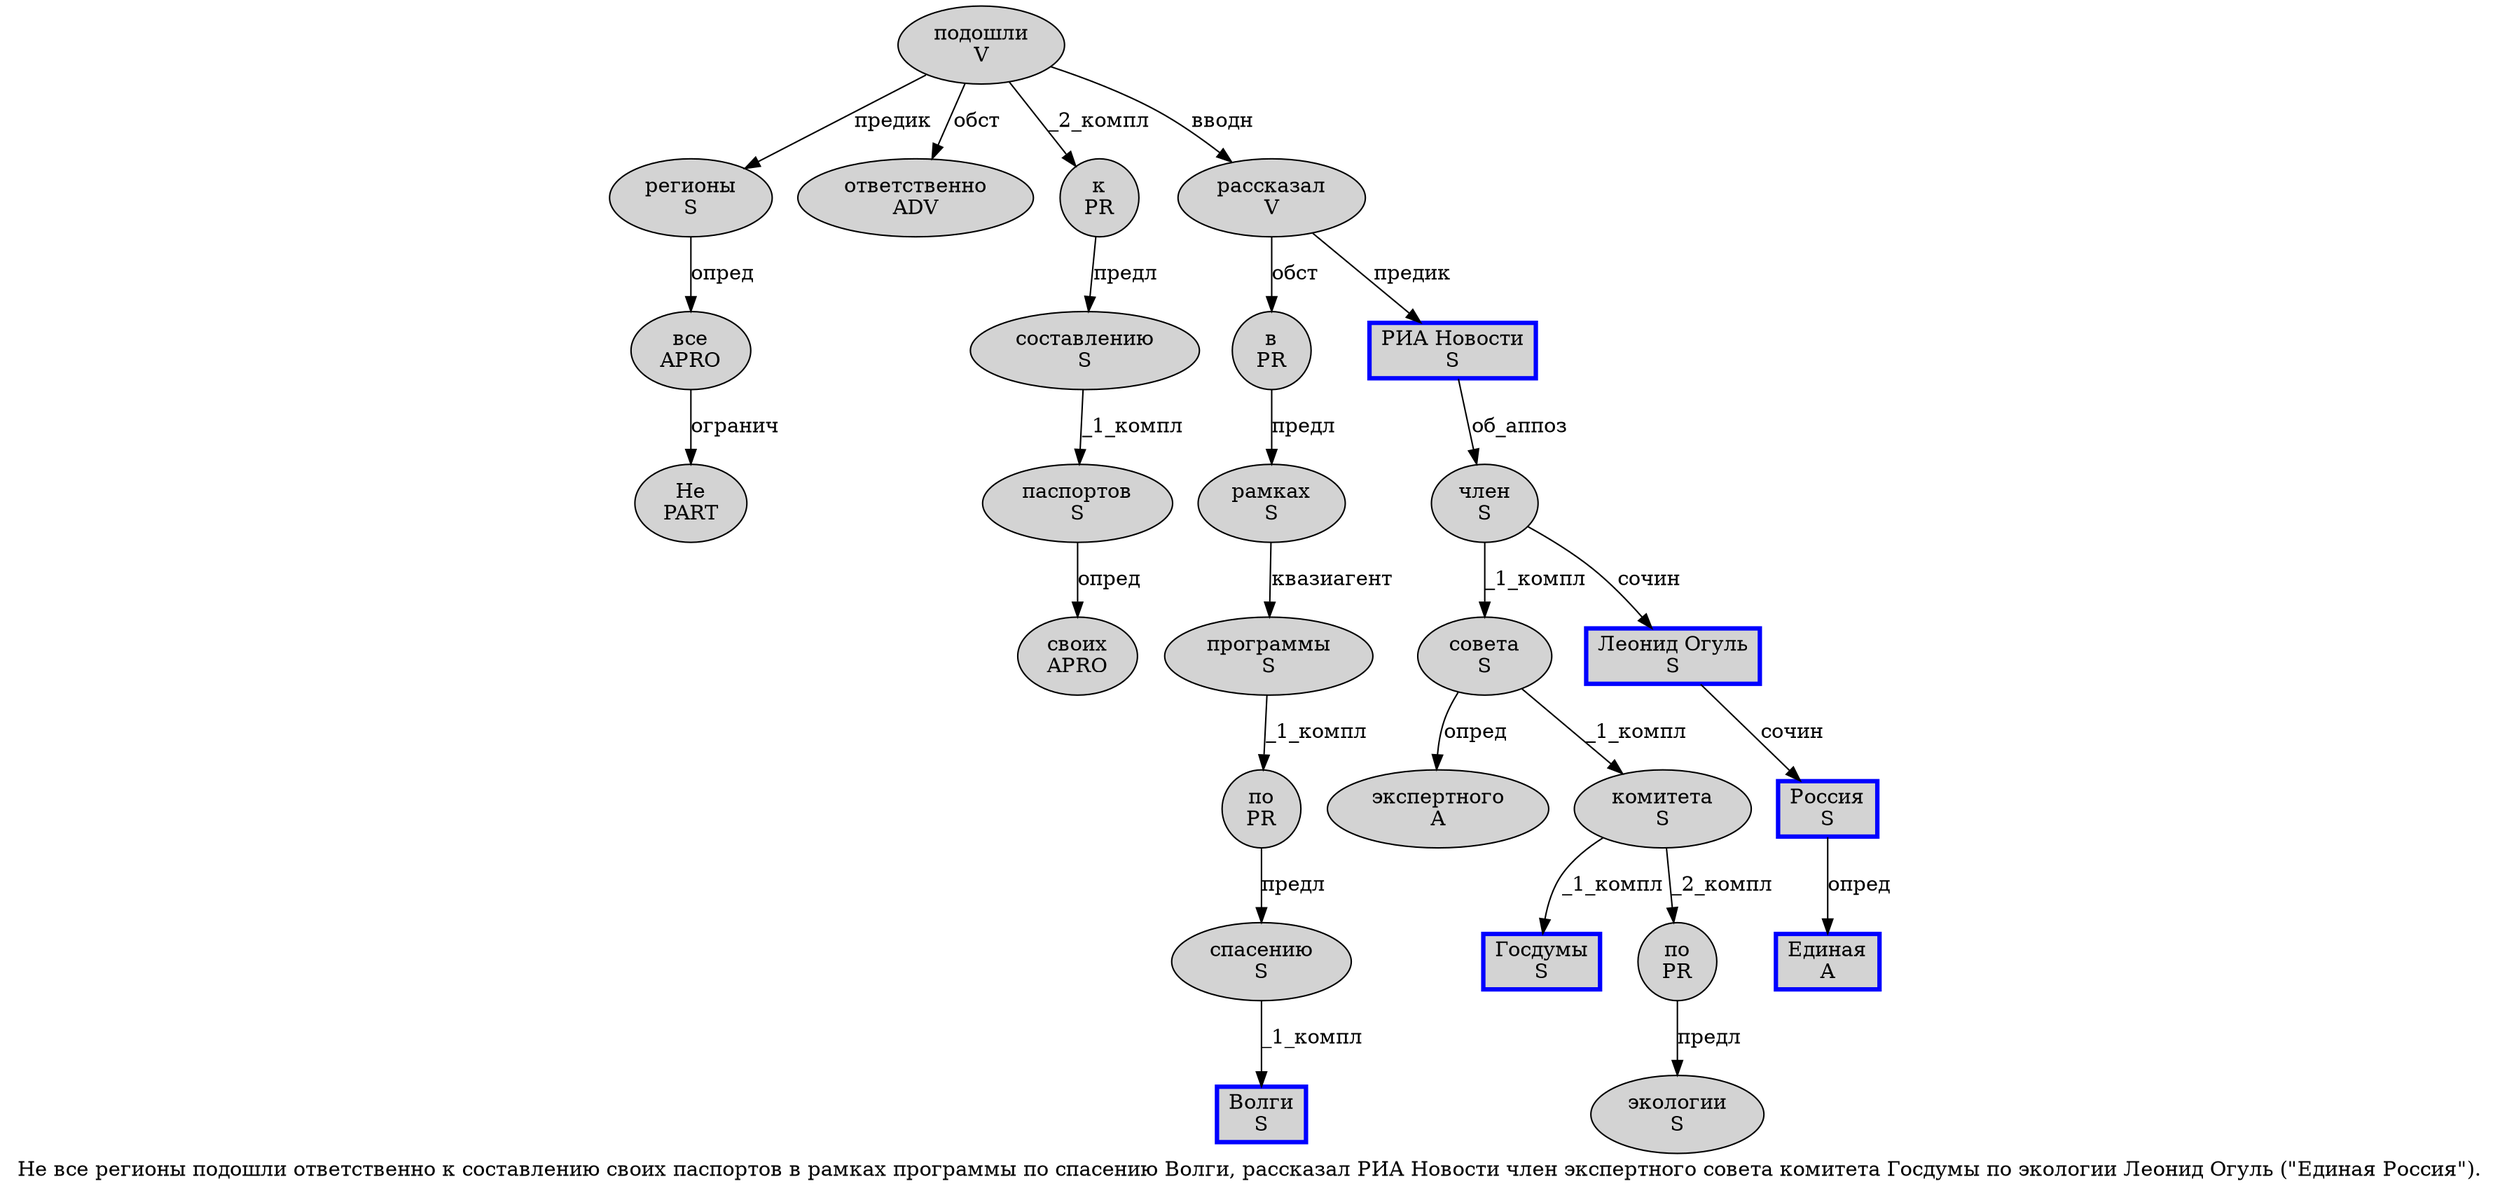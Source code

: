 digraph SENTENCE_1019 {
	graph [label="Не все регионы подошли ответственно к составлению своих паспортов в рамках программы по спасению Волги, рассказал РИА Новости член экспертного совета комитета Госдумы по экологии Леонид Огуль (\"Единая Россия\")."]
	node [style=filled]
		0 [label="Не
PART" color="" fillcolor=lightgray penwidth=1 shape=ellipse]
		1 [label="все
APRO" color="" fillcolor=lightgray penwidth=1 shape=ellipse]
		2 [label="регионы
S" color="" fillcolor=lightgray penwidth=1 shape=ellipse]
		3 [label="подошли
V" color="" fillcolor=lightgray penwidth=1 shape=ellipse]
		4 [label="ответственно
ADV" color="" fillcolor=lightgray penwidth=1 shape=ellipse]
		5 [label="к
PR" color="" fillcolor=lightgray penwidth=1 shape=ellipse]
		6 [label="составлению
S" color="" fillcolor=lightgray penwidth=1 shape=ellipse]
		7 [label="своих
APRO" color="" fillcolor=lightgray penwidth=1 shape=ellipse]
		8 [label="паспортов
S" color="" fillcolor=lightgray penwidth=1 shape=ellipse]
		9 [label="в
PR" color="" fillcolor=lightgray penwidth=1 shape=ellipse]
		10 [label="рамках
S" color="" fillcolor=lightgray penwidth=1 shape=ellipse]
		11 [label="программы
S" color="" fillcolor=lightgray penwidth=1 shape=ellipse]
		12 [label="по
PR" color="" fillcolor=lightgray penwidth=1 shape=ellipse]
		13 [label="спасению
S" color="" fillcolor=lightgray penwidth=1 shape=ellipse]
		14 [label="Волги
S" color=blue fillcolor=lightgray penwidth=3 shape=box]
		16 [label="рассказал
V" color="" fillcolor=lightgray penwidth=1 shape=ellipse]
		17 [label="РИА Новости
S" color=blue fillcolor=lightgray penwidth=3 shape=box]
		18 [label="член
S" color="" fillcolor=lightgray penwidth=1 shape=ellipse]
		19 [label="экспертного
A" color="" fillcolor=lightgray penwidth=1 shape=ellipse]
		20 [label="совета
S" color="" fillcolor=lightgray penwidth=1 shape=ellipse]
		21 [label="комитета
S" color="" fillcolor=lightgray penwidth=1 shape=ellipse]
		22 [label="Госдумы
S" color=blue fillcolor=lightgray penwidth=3 shape=box]
		23 [label="по
PR" color="" fillcolor=lightgray penwidth=1 shape=ellipse]
		24 [label="экологии
S" color="" fillcolor=lightgray penwidth=1 shape=ellipse]
		25 [label="Леонид Огуль
S" color=blue fillcolor=lightgray penwidth=3 shape=box]
		28 [label="Единая
A" color=blue fillcolor=lightgray penwidth=3 shape=box]
		29 [label="Россия
S" color=blue fillcolor=lightgray penwidth=3 shape=box]
			16 -> 9 [label="обст"]
			16 -> 17 [label="предик"]
			13 -> 14 [label="_1_компл"]
			25 -> 29 [label="сочин"]
			1 -> 0 [label="огранич"]
			8 -> 7 [label="опред"]
			12 -> 13 [label="предл"]
			6 -> 8 [label="_1_компл"]
			20 -> 19 [label="опред"]
			20 -> 21 [label="_1_компл"]
			9 -> 10 [label="предл"]
			10 -> 11 [label="квазиагент"]
			11 -> 12 [label="_1_компл"]
			21 -> 22 [label="_1_компл"]
			21 -> 23 [label="_2_компл"]
			18 -> 20 [label="_1_компл"]
			18 -> 25 [label="сочин"]
			29 -> 28 [label="опред"]
			23 -> 24 [label="предл"]
			2 -> 1 [label="опред"]
			5 -> 6 [label="предл"]
			3 -> 2 [label="предик"]
			3 -> 4 [label="обст"]
			3 -> 5 [label="_2_компл"]
			3 -> 16 [label="вводн"]
			17 -> 18 [label="об_аппоз"]
}